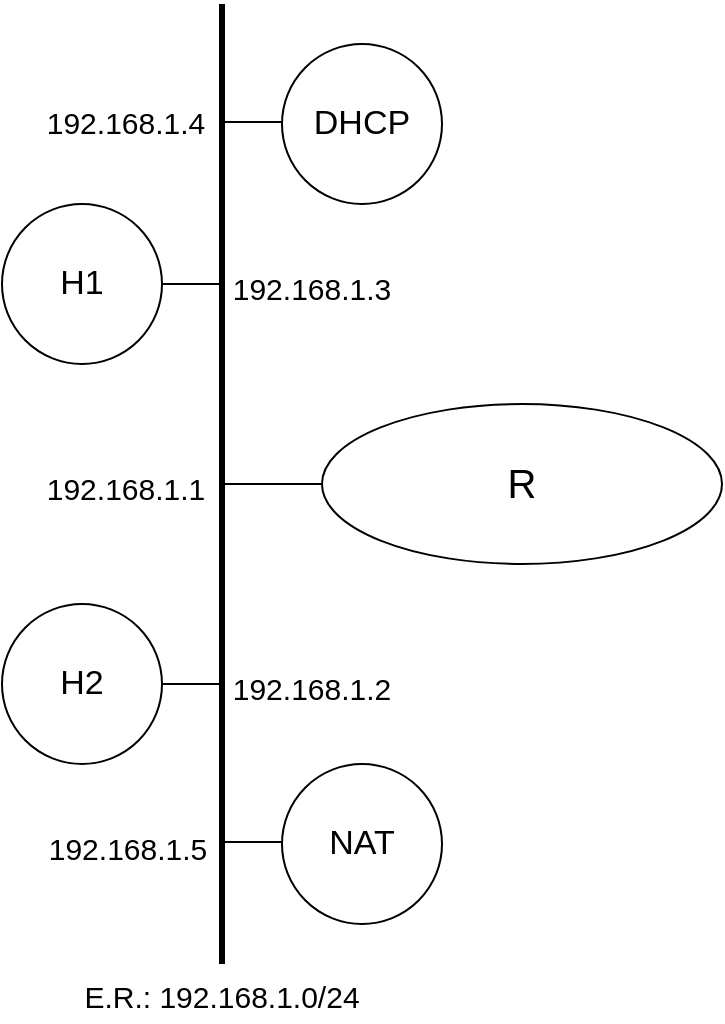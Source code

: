 <mxfile version="20.8.1" type="device"><diagram id="eEv9HH6LUCTwlKAm2nwV" name="Página-1"><mxGraphModel dx="1221" dy="484" grid="1" gridSize="10" guides="1" tooltips="1" connect="1" arrows="1" fold="1" page="1" pageScale="1" pageWidth="827" pageHeight="1169" math="0" shadow="0"><root><mxCell id="0"/><mxCell id="1" parent="0"/><mxCell id="7-4qt0qX3Sc0wsCtYtFL-1" value="" style="endArrow=none;html=1;rounded=0;strokeWidth=3;" edge="1" parent="1"><mxGeometry width="50" height="50" relative="1" as="geometry"><mxPoint x="344" y="550" as="sourcePoint"/><mxPoint x="344" y="70" as="targetPoint"/></mxGeometry></mxCell><mxCell id="7-4qt0qX3Sc0wsCtYtFL-2" value="&lt;font style=&quot;font-size: 17px;&quot;&gt;H1&lt;/font&gt;" style="ellipse;whiteSpace=wrap;html=1;aspect=fixed;" vertex="1" parent="1"><mxGeometry x="234" y="170" width="80" height="80" as="geometry"/></mxCell><mxCell id="7-4qt0qX3Sc0wsCtYtFL-3" value="" style="endArrow=none;html=1;rounded=0;strokeWidth=1;" edge="1" parent="1"><mxGeometry width="50" height="50" relative="1" as="geometry"><mxPoint x="314" y="210.0" as="sourcePoint"/><mxPoint x="344" y="210.0" as="targetPoint"/></mxGeometry></mxCell><mxCell id="7-4qt0qX3Sc0wsCtYtFL-4" value="&lt;font style=&quot;font-size: 17px;&quot;&gt;H2&lt;/font&gt;" style="ellipse;whiteSpace=wrap;html=1;aspect=fixed;" vertex="1" parent="1"><mxGeometry x="234" y="370" width="80" height="80" as="geometry"/></mxCell><mxCell id="7-4qt0qX3Sc0wsCtYtFL-5" value="" style="endArrow=none;html=1;rounded=0;strokeWidth=1;" edge="1" parent="1"><mxGeometry width="50" height="50" relative="1" as="geometry"><mxPoint x="314" y="410" as="sourcePoint"/><mxPoint x="344" y="410" as="targetPoint"/></mxGeometry></mxCell><mxCell id="7-4qt0qX3Sc0wsCtYtFL-6" value="&lt;font style=&quot;font-size: 20px;&quot;&gt;R&lt;/font&gt;" style="ellipse;whiteSpace=wrap;html=1;fontSize=17;" vertex="1" parent="1"><mxGeometry x="394" y="270" width="200" height="80" as="geometry"/></mxCell><mxCell id="7-4qt0qX3Sc0wsCtYtFL-7" value="" style="endArrow=none;html=1;rounded=0;fontSize=17;strokeWidth=1;entryX=0;entryY=0.5;entryDx=0;entryDy=0;" edge="1" parent="1" target="7-4qt0qX3Sc0wsCtYtFL-6"><mxGeometry width="50" height="50" relative="1" as="geometry"><mxPoint x="344" y="310" as="sourcePoint"/><mxPoint x="384" y="310" as="targetPoint"/></mxGeometry></mxCell><mxCell id="7-4qt0qX3Sc0wsCtYtFL-8" value="&lt;font style=&quot;font-size: 15px;&quot;&gt;192.168.1.3&lt;br&gt;&lt;/font&gt;" style="text;html=1;strokeColor=none;fillColor=none;align=center;verticalAlign=middle;whiteSpace=wrap;rounded=0;fontSize=20;" vertex="1" parent="1"><mxGeometry x="349" y="195" width="80" height="30" as="geometry"/></mxCell><mxCell id="7-4qt0qX3Sc0wsCtYtFL-9" value="&lt;font style=&quot;font-size: 15px;&quot;&gt;192.168.1.2&lt;br&gt;&lt;/font&gt;" style="text;html=1;strokeColor=none;fillColor=none;align=center;verticalAlign=middle;whiteSpace=wrap;rounded=0;fontSize=20;" vertex="1" parent="1"><mxGeometry x="349" y="395" width="80" height="30" as="geometry"/></mxCell><mxCell id="7-4qt0qX3Sc0wsCtYtFL-10" value="&lt;font style=&quot;font-size: 15px;&quot;&gt;192.168.1.1&lt;br&gt;&lt;/font&gt;" style="text;html=1;strokeColor=none;fillColor=none;align=center;verticalAlign=middle;whiteSpace=wrap;rounded=0;fontSize=20;" vertex="1" parent="1"><mxGeometry x="256" y="295" width="80" height="30" as="geometry"/></mxCell><mxCell id="7-4qt0qX3Sc0wsCtYtFL-11" value="&lt;font style=&quot;font-size: 15px;&quot;&gt;E.R.: 192.168.1.0/24&lt;br&gt;&lt;/font&gt;" style="text;html=1;strokeColor=none;fillColor=none;align=center;verticalAlign=middle;whiteSpace=wrap;rounded=0;fontSize=20;" vertex="1" parent="1"><mxGeometry x="274" y="549" width="140" height="30" as="geometry"/></mxCell><mxCell id="7-4qt0qX3Sc0wsCtYtFL-12" value="&lt;span style=&quot;font-size: 17px;&quot;&gt;DHCP&lt;/span&gt;" style="ellipse;whiteSpace=wrap;html=1;aspect=fixed;" vertex="1" parent="1"><mxGeometry x="374" y="90" width="80" height="80" as="geometry"/></mxCell><mxCell id="7-4qt0qX3Sc0wsCtYtFL-13" value="&lt;font style=&quot;font-size: 15px;&quot;&gt;192.168.1.4&lt;br&gt;&lt;/font&gt;" style="text;html=1;strokeColor=none;fillColor=none;align=center;verticalAlign=middle;whiteSpace=wrap;rounded=0;fontSize=20;" vertex="1" parent="1"><mxGeometry x="256" y="112" width="80" height="30" as="geometry"/></mxCell><mxCell id="7-4qt0qX3Sc0wsCtYtFL-14" value="" style="endArrow=none;html=1;rounded=0;strokeWidth=1;" edge="1" parent="1"><mxGeometry x="0.067" y="40" width="50" height="50" relative="1" as="geometry"><mxPoint x="344" y="129.0" as="sourcePoint"/><mxPoint x="374" y="129.0" as="targetPoint"/><mxPoint as="offset"/></mxGeometry></mxCell><mxCell id="7-4qt0qX3Sc0wsCtYtFL-15" value="&lt;font style=&quot;font-size: 17px;&quot;&gt;NAT&lt;/font&gt;" style="ellipse;whiteSpace=wrap;html=1;aspect=fixed;" vertex="1" parent="1"><mxGeometry x="374" y="450" width="80" height="80" as="geometry"/></mxCell><mxCell id="7-4qt0qX3Sc0wsCtYtFL-16" value="" style="endArrow=none;html=1;rounded=0;strokeWidth=1;" edge="1" parent="1"><mxGeometry x="0.067" y="40" width="50" height="50" relative="1" as="geometry"><mxPoint x="344" y="489.0" as="sourcePoint"/><mxPoint x="374" y="489.0" as="targetPoint"/><mxPoint as="offset"/></mxGeometry></mxCell><mxCell id="7-4qt0qX3Sc0wsCtYtFL-17" value="&lt;font style=&quot;font-size: 15px;&quot;&gt;192.168.1.5&lt;br&gt;&lt;/font&gt;" style="text;html=1;strokeColor=none;fillColor=none;align=center;verticalAlign=middle;whiteSpace=wrap;rounded=0;fontSize=20;" vertex="1" parent="1"><mxGeometry x="257" y="475" width="80" height="30" as="geometry"/></mxCell></root></mxGraphModel></diagram></mxfile>